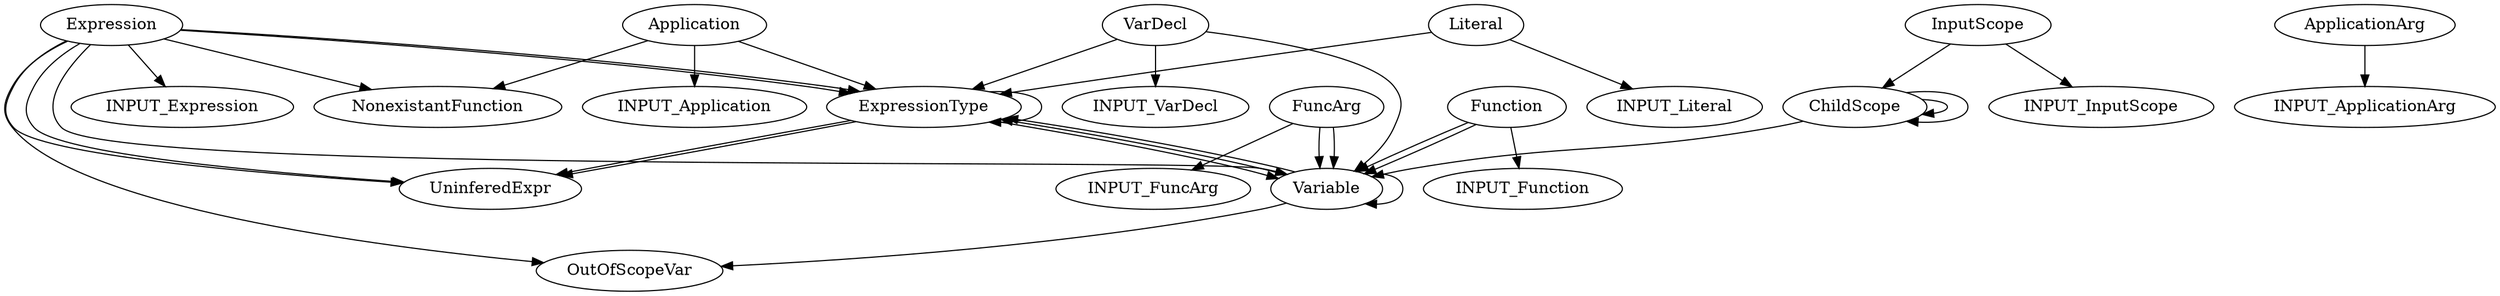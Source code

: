digraph {
    0 [label=Application];
    1 [label=ApplicationArg];
    2 [label=ChildScope];
    3 [label=Expression];
    4 [label=ExpressionType];
    5 [label=FuncArg];
    6 [label=Function];
    7 [label=INPUT_Application];
    8 [label=INPUT_ApplicationArg];
    9 [label=INPUT_Expression];
    10 [label=INPUT_FuncArg];
    11 [label=INPUT_Function];
    12 [label=INPUT_InputScope];
    13 [label=INPUT_Literal];
    14 [label=INPUT_VarDecl];
    15 [label=InputScope];
    16 [label=Literal];
    17 [label=NonexistantFunction];
    18 [label=OutOfScopeVar];
    19 [label=UninferedExpr];
    20 [label=VarDecl];
    21 [label=Variable];
    0 -> 4;
    0 -> 7;
    0 -> 17;
    1 -> 8;
    2 -> 2;
    2 -> 2;
    2 -> 21;
    3 -> 4;
    3 -> 4;
    3 -> 9;
    3 -> 17;
    3 -> 18;
    3 -> 19;
    3 -> 19;
    3 -> 21;
    4 -> 4;
    4 -> 19;
    4 -> 19;
    4 -> 21;
    5 -> 10;
    5 -> 21;
    5 -> 21;
    6 -> 11;
    6 -> 21;
    6 -> 21;
    15 -> 2;
    15 -> 12;
    16 -> 4;
    16 -> 13;
    20 -> 4;
    20 -> 14;
    20 -> 21;
    21 -> 4;
    21 -> 4;
    21 -> 18;
    21 -> 21;
}